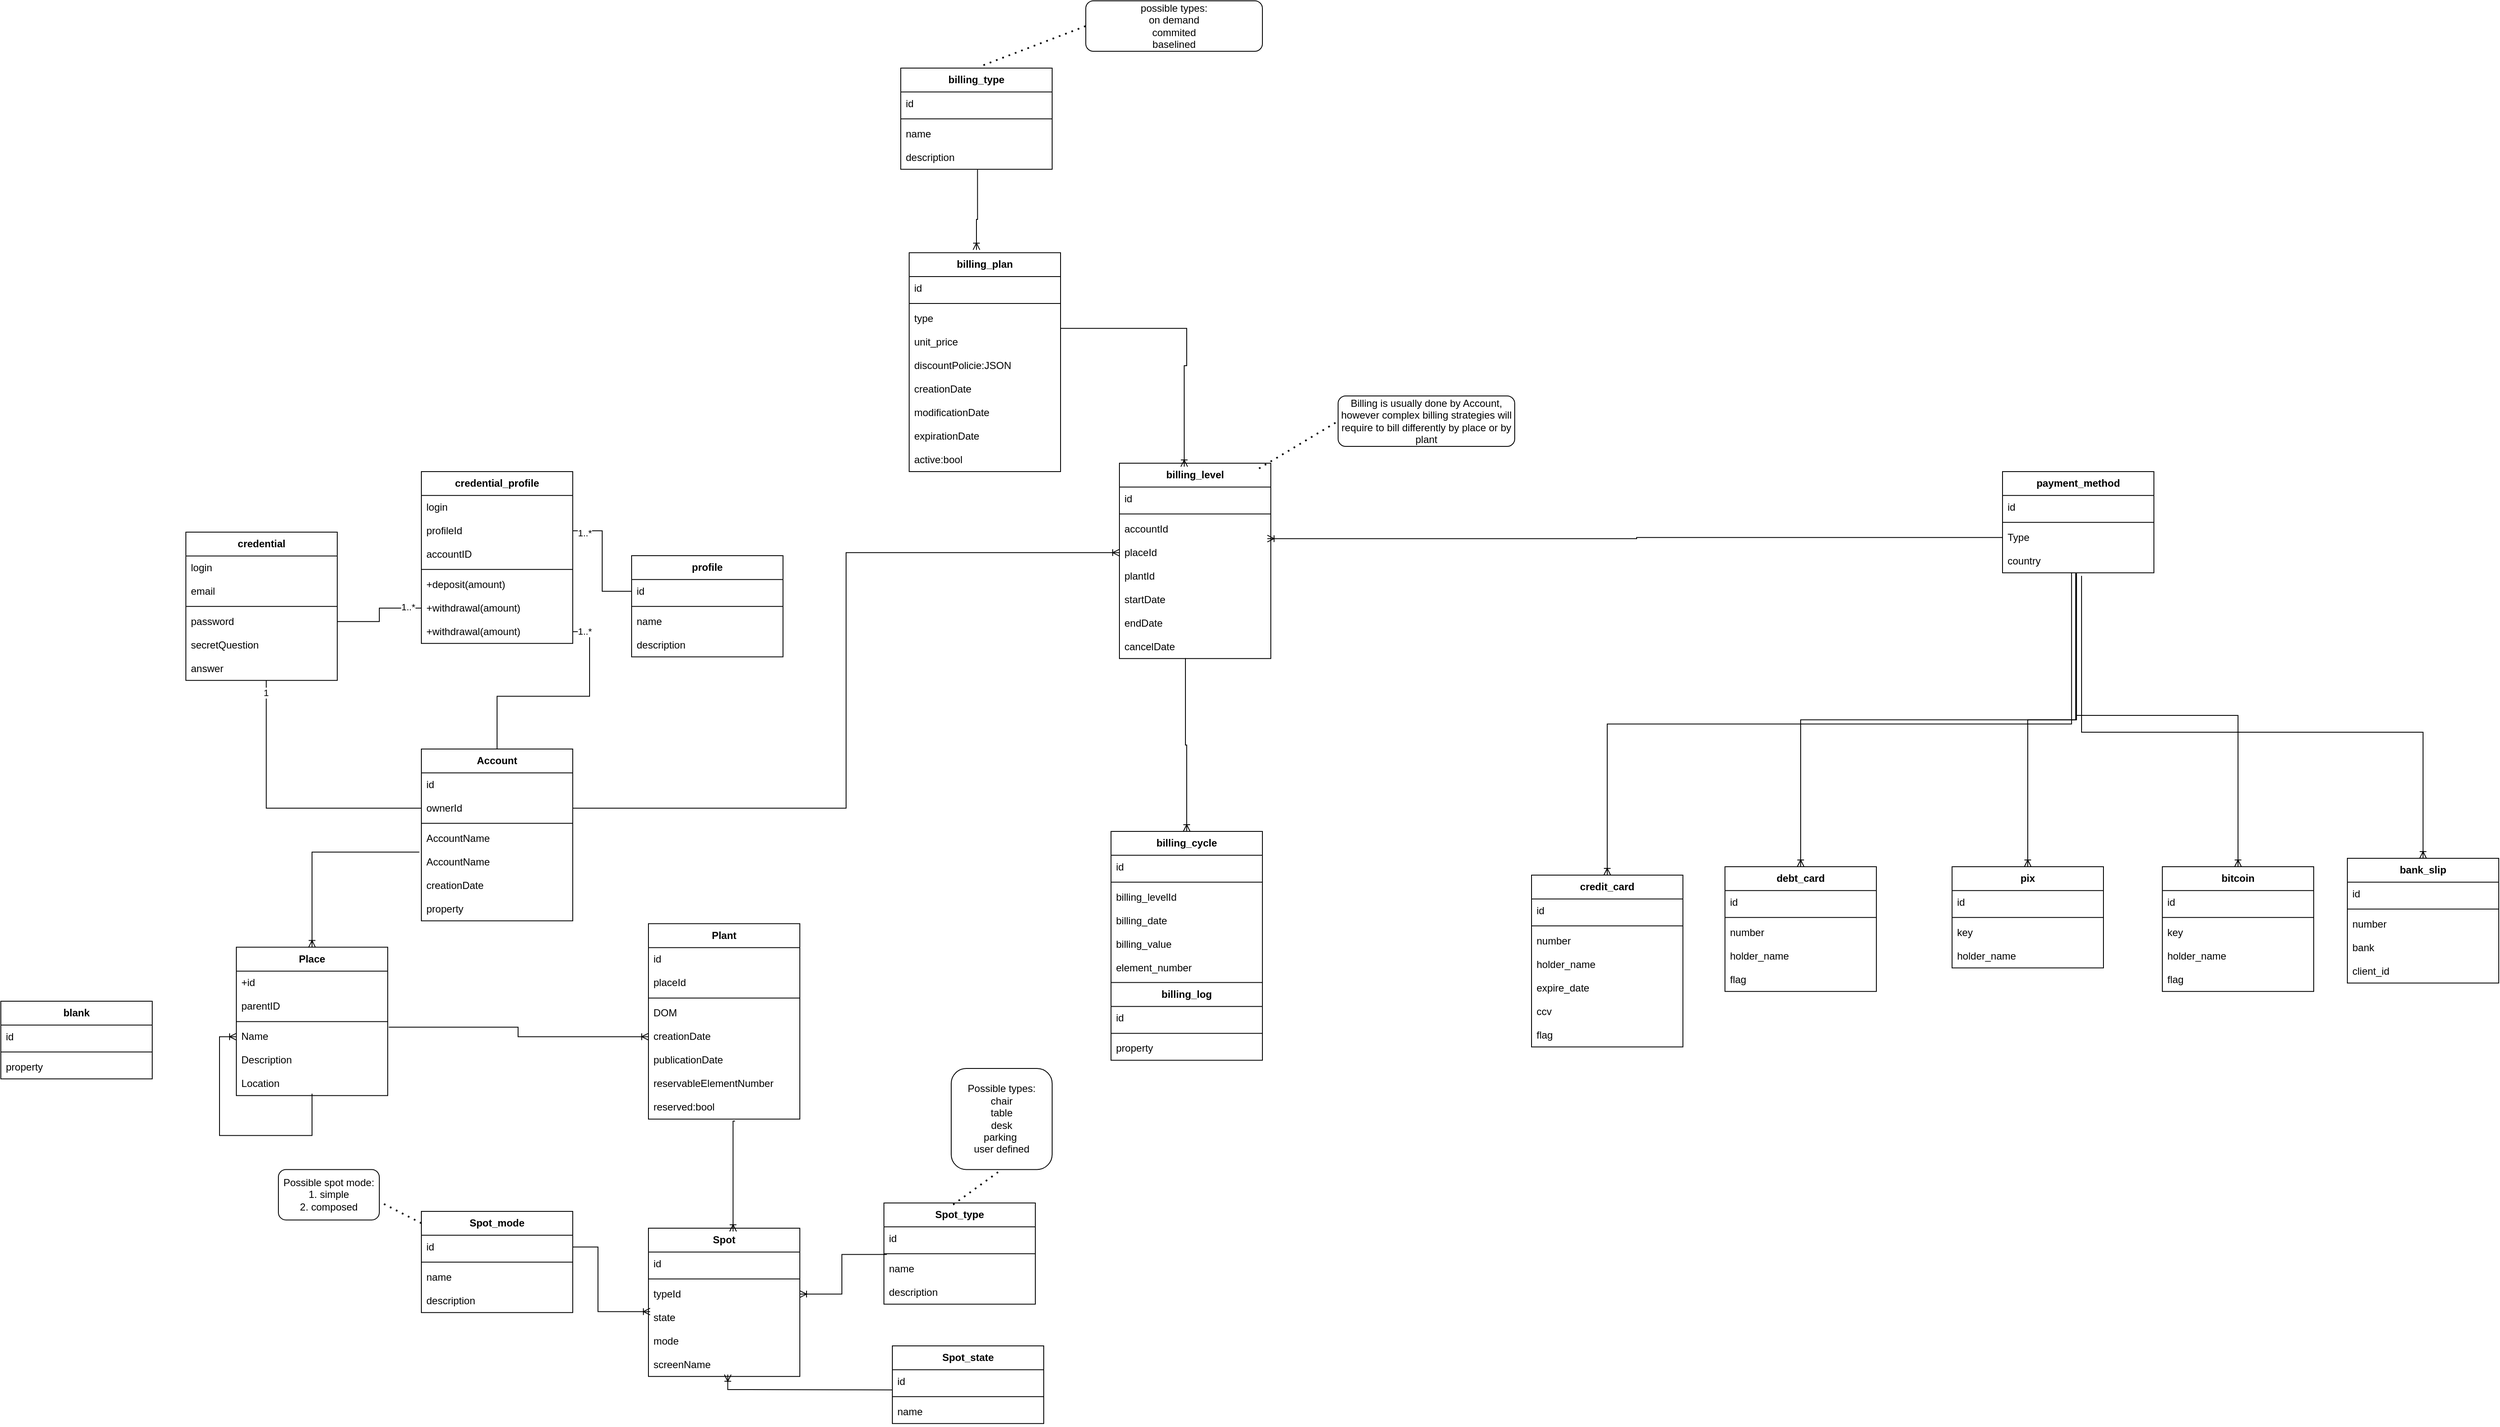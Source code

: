 <mxfile version="25.0.3">
  <diagram name="Page-1" id="x2t5C4RU685nWMusXcoe">
    <mxGraphModel dx="1803" dy="1813" grid="1" gridSize="10" guides="1" tooltips="1" connect="1" arrows="1" fold="1" page="1" pageScale="1" pageWidth="850" pageHeight="1100" math="0" shadow="0">
      <root>
        <mxCell id="0" />
        <mxCell id="1" parent="0" />
        <mxCell id="wzfwyT9dnHNH-9bryAYG-8" value="Plant" style="swimlane;fontStyle=1;align=center;verticalAlign=top;childLayout=stackLayout;horizontal=1;startSize=28.4;horizontalStack=0;resizeParent=1;resizeParentMax=0;resizeLast=0;collapsible=0;marginBottom=0;" parent="1" vertex="1">
          <mxGeometry x="830" y="477.8" width="180" height="232.4" as="geometry" />
        </mxCell>
        <mxCell id="wzfwyT9dnHNH-9bryAYG-23" value="id" style="text;strokeColor=none;fillColor=none;align=left;verticalAlign=top;spacingLeft=4;spacingRight=4;overflow=hidden;rotatable=0;points=[[0,0.5],[1,0.5]];portConstraint=eastwest;" parent="wzfwyT9dnHNH-9bryAYG-8" vertex="1">
          <mxGeometry y="28.4" width="180" height="28" as="geometry" />
        </mxCell>
        <mxCell id="wzfwyT9dnHNH-9bryAYG-9" value="placeId" style="text;strokeColor=none;fillColor=none;align=left;verticalAlign=top;spacingLeft=4;spacingRight=4;overflow=hidden;rotatable=0;points=[[0,0.5],[1,0.5]];portConstraint=eastwest;" parent="wzfwyT9dnHNH-9bryAYG-8" vertex="1">
          <mxGeometry y="56.4" width="180" height="28" as="geometry" />
        </mxCell>
        <mxCell id="wzfwyT9dnHNH-9bryAYG-11" style="line;strokeWidth=1;fillColor=none;align=left;verticalAlign=middle;spacingTop=-1;spacingLeft=3;spacingRight=3;rotatable=0;labelPosition=right;points=[];portConstraint=eastwest;strokeColor=inherit;" parent="wzfwyT9dnHNH-9bryAYG-8" vertex="1">
          <mxGeometry y="84.4" width="180" height="8" as="geometry" />
        </mxCell>
        <mxCell id="wzfwyT9dnHNH-9bryAYG-12" value="DOM" style="text;strokeColor=none;fillColor=none;align=left;verticalAlign=top;spacingLeft=4;spacingRight=4;overflow=hidden;rotatable=0;points=[[0,0.5],[1,0.5]];portConstraint=eastwest;" parent="wzfwyT9dnHNH-9bryAYG-8" vertex="1">
          <mxGeometry y="92.4" width="180" height="28" as="geometry" />
        </mxCell>
        <mxCell id="wzfwyT9dnHNH-9bryAYG-62" value="creationDate" style="text;strokeColor=none;fillColor=none;align=left;verticalAlign=top;spacingLeft=4;spacingRight=4;overflow=hidden;rotatable=0;points=[[0,0.5],[1,0.5]];portConstraint=eastwest;" parent="wzfwyT9dnHNH-9bryAYG-8" vertex="1">
          <mxGeometry y="120.4" width="180" height="28" as="geometry" />
        </mxCell>
        <mxCell id="wzfwyT9dnHNH-9bryAYG-13" value="publicationDate" style="text;strokeColor=none;fillColor=none;align=left;verticalAlign=top;spacingLeft=4;spacingRight=4;overflow=hidden;rotatable=0;points=[[0,0.5],[1,0.5]];portConstraint=eastwest;" parent="wzfwyT9dnHNH-9bryAYG-8" vertex="1">
          <mxGeometry y="148.4" width="180" height="28" as="geometry" />
        </mxCell>
        <mxCell id="wzfwyT9dnHNH-9bryAYG-66" value="reservableElementNumber" style="text;strokeColor=none;fillColor=none;align=left;verticalAlign=top;spacingLeft=4;spacingRight=4;overflow=hidden;rotatable=0;points=[[0,0.5],[1,0.5]];portConstraint=eastwest;" parent="wzfwyT9dnHNH-9bryAYG-8" vertex="1">
          <mxGeometry y="176.4" width="180" height="28" as="geometry" />
        </mxCell>
        <mxCell id="wzfwyT9dnHNH-9bryAYG-67" value="reserved:bool" style="text;strokeColor=none;fillColor=none;align=left;verticalAlign=top;spacingLeft=4;spacingRight=4;overflow=hidden;rotatable=0;points=[[0,0.5],[1,0.5]];portConstraint=eastwest;" parent="wzfwyT9dnHNH-9bryAYG-8" vertex="1">
          <mxGeometry y="204.4" width="180" height="28" as="geometry" />
        </mxCell>
        <mxCell id="wzfwyT9dnHNH-9bryAYG-15" value="Place" style="swimlane;fontStyle=1;align=center;verticalAlign=top;childLayout=stackLayout;horizontal=1;startSize=28.4;horizontalStack=0;resizeParent=1;resizeParentMax=0;resizeLast=0;collapsible=0;marginBottom=0;" parent="1" vertex="1">
          <mxGeometry x="340" y="505.8" width="180" height="176.4" as="geometry" />
        </mxCell>
        <mxCell id="wzfwyT9dnHNH-9bryAYG-16" value="+id" style="text;strokeColor=none;fillColor=none;align=left;verticalAlign=top;spacingLeft=4;spacingRight=4;overflow=hidden;rotatable=0;points=[[0,0.5],[1,0.5]];portConstraint=eastwest;" parent="wzfwyT9dnHNH-9bryAYG-15" vertex="1">
          <mxGeometry y="28.4" width="180" height="28" as="geometry" />
        </mxCell>
        <mxCell id="wzfwyT9dnHNH-9bryAYG-64" value="parentID" style="text;strokeColor=none;fillColor=none;align=left;verticalAlign=top;spacingLeft=4;spacingRight=4;overflow=hidden;rotatable=0;points=[[0,0.5],[1,0.5]];portConstraint=eastwest;" parent="wzfwyT9dnHNH-9bryAYG-15" vertex="1">
          <mxGeometry y="56.4" width="180" height="28" as="geometry" />
        </mxCell>
        <mxCell id="wzfwyT9dnHNH-9bryAYG-18" style="line;strokeWidth=1;fillColor=none;align=left;verticalAlign=middle;spacingTop=-1;spacingLeft=3;spacingRight=3;rotatable=0;labelPosition=right;points=[];portConstraint=eastwest;strokeColor=inherit;" parent="wzfwyT9dnHNH-9bryAYG-15" vertex="1">
          <mxGeometry y="84.4" width="180" height="8" as="geometry" />
        </mxCell>
        <mxCell id="wzfwyT9dnHNH-9bryAYG-19" value="Name" style="text;strokeColor=none;fillColor=none;align=left;verticalAlign=top;spacingLeft=4;spacingRight=4;overflow=hidden;rotatable=0;points=[[0,0.5],[1,0.5]];portConstraint=eastwest;" parent="wzfwyT9dnHNH-9bryAYG-15" vertex="1">
          <mxGeometry y="92.4" width="180" height="28" as="geometry" />
        </mxCell>
        <mxCell id="wzfwyT9dnHNH-9bryAYG-20" value="Description" style="text;strokeColor=none;fillColor=none;align=left;verticalAlign=top;spacingLeft=4;spacingRight=4;overflow=hidden;rotatable=0;points=[[0,0.5],[1,0.5]];portConstraint=eastwest;" parent="wzfwyT9dnHNH-9bryAYG-15" vertex="1">
          <mxGeometry y="120.4" width="180" height="28" as="geometry" />
        </mxCell>
        <mxCell id="wzfwyT9dnHNH-9bryAYG-21" value="Location" style="text;strokeColor=none;fillColor=none;align=left;verticalAlign=top;spacingLeft=4;spacingRight=4;overflow=hidden;rotatable=0;points=[[0,0.5],[1,0.5]];portConstraint=eastwest;" parent="wzfwyT9dnHNH-9bryAYG-15" vertex="1">
          <mxGeometry y="148.4" width="180" height="28" as="geometry" />
        </mxCell>
        <mxCell id="5vuUj61PaA2XdSbD405M-61" style="edgeStyle=orthogonalEdgeStyle;rounded=0;orthogonalLoop=1;jettySize=auto;html=1;endArrow=ERoneToMany;endFill=0;exitX=0.5;exitY=0.921;exitDx=0;exitDy=0;exitPerimeter=0;entryX=0;entryY=0.5;entryDx=0;entryDy=0;" parent="wzfwyT9dnHNH-9bryAYG-15" source="wzfwyT9dnHNH-9bryAYG-21" target="wzfwyT9dnHNH-9bryAYG-19" edge="1">
          <mxGeometry relative="1" as="geometry">
            <mxPoint x="228" y="-102.8" as="sourcePoint" />
            <mxPoint x="100" y="10.2" as="targetPoint" />
            <Array as="points">
              <mxPoint x="90" y="224" />
              <mxPoint x="-20" y="224" />
              <mxPoint x="-20" y="106" />
            </Array>
          </mxGeometry>
        </mxCell>
        <mxCell id="wzfwyT9dnHNH-9bryAYG-29" value="credential" style="swimlane;fontStyle=1;align=center;verticalAlign=top;childLayout=stackLayout;horizontal=1;startSize=28.4;horizontalStack=0;resizeParent=1;resizeParentMax=0;resizeLast=0;collapsible=0;marginBottom=0;" parent="1" vertex="1">
          <mxGeometry x="280" y="12" width="180" height="176.4" as="geometry" />
        </mxCell>
        <mxCell id="wzfwyT9dnHNH-9bryAYG-30" value="login" style="text;strokeColor=none;fillColor=none;align=left;verticalAlign=top;spacingLeft=4;spacingRight=4;overflow=hidden;rotatable=0;points=[[0,0.5],[1,0.5]];portConstraint=eastwest;" parent="wzfwyT9dnHNH-9bryAYG-29" vertex="1">
          <mxGeometry y="28.4" width="180" height="28" as="geometry" />
        </mxCell>
        <mxCell id="wzfwyT9dnHNH-9bryAYG-31" value="email" style="text;strokeColor=none;fillColor=none;align=left;verticalAlign=top;spacingLeft=4;spacingRight=4;overflow=hidden;rotatable=0;points=[[0,0.5],[1,0.5]];portConstraint=eastwest;" parent="wzfwyT9dnHNH-9bryAYG-29" vertex="1">
          <mxGeometry y="56.4" width="180" height="28" as="geometry" />
        </mxCell>
        <mxCell id="wzfwyT9dnHNH-9bryAYG-32" style="line;strokeWidth=1;fillColor=none;align=left;verticalAlign=middle;spacingTop=-1;spacingLeft=3;spacingRight=3;rotatable=0;labelPosition=right;points=[];portConstraint=eastwest;strokeColor=inherit;" parent="wzfwyT9dnHNH-9bryAYG-29" vertex="1">
          <mxGeometry y="84.4" width="180" height="8" as="geometry" />
        </mxCell>
        <mxCell id="wzfwyT9dnHNH-9bryAYG-33" value="password" style="text;strokeColor=none;fillColor=none;align=left;verticalAlign=top;spacingLeft=4;spacingRight=4;overflow=hidden;rotatable=0;points=[[0,0.5],[1,0.5]];portConstraint=eastwest;" parent="wzfwyT9dnHNH-9bryAYG-29" vertex="1">
          <mxGeometry y="92.4" width="180" height="28" as="geometry" />
        </mxCell>
        <mxCell id="wzfwyT9dnHNH-9bryAYG-34" value="secretQuestion" style="text;strokeColor=none;fillColor=none;align=left;verticalAlign=top;spacingLeft=4;spacingRight=4;overflow=hidden;rotatable=0;points=[[0,0.5],[1,0.5]];portConstraint=eastwest;" parent="wzfwyT9dnHNH-9bryAYG-29" vertex="1">
          <mxGeometry y="120.4" width="180" height="28" as="geometry" />
        </mxCell>
        <mxCell id="wzfwyT9dnHNH-9bryAYG-35" value="answer" style="text;strokeColor=none;fillColor=none;align=left;verticalAlign=top;spacingLeft=4;spacingRight=4;overflow=hidden;rotatable=0;points=[[0,0.5],[1,0.5]];portConstraint=eastwest;" parent="wzfwyT9dnHNH-9bryAYG-29" vertex="1">
          <mxGeometry y="148.4" width="180" height="28" as="geometry" />
        </mxCell>
        <mxCell id="wzfwyT9dnHNH-9bryAYG-36" value="profile" style="swimlane;fontStyle=1;align=center;verticalAlign=top;childLayout=stackLayout;horizontal=1;startSize=28.4;horizontalStack=0;resizeParent=1;resizeParentMax=0;resizeLast=0;collapsible=0;marginBottom=0;" parent="1" vertex="1">
          <mxGeometry x="810" y="40" width="180" height="120.4" as="geometry" />
        </mxCell>
        <mxCell id="wzfwyT9dnHNH-9bryAYG-37" value="id" style="text;strokeColor=none;fillColor=none;align=left;verticalAlign=top;spacingLeft=4;spacingRight=4;overflow=hidden;rotatable=0;points=[[0,0.5],[1,0.5]];portConstraint=eastwest;" parent="wzfwyT9dnHNH-9bryAYG-36" vertex="1">
          <mxGeometry y="28.4" width="180" height="28" as="geometry" />
        </mxCell>
        <mxCell id="wzfwyT9dnHNH-9bryAYG-39" style="line;strokeWidth=1;fillColor=none;align=left;verticalAlign=middle;spacingTop=-1;spacingLeft=3;spacingRight=3;rotatable=0;labelPosition=right;points=[];portConstraint=eastwest;strokeColor=inherit;" parent="wzfwyT9dnHNH-9bryAYG-36" vertex="1">
          <mxGeometry y="56.4" width="180" height="8" as="geometry" />
        </mxCell>
        <mxCell id="wzfwyT9dnHNH-9bryAYG-40" value="name" style="text;strokeColor=none;fillColor=none;align=left;verticalAlign=top;spacingLeft=4;spacingRight=4;overflow=hidden;rotatable=0;points=[[0,0.5],[1,0.5]];portConstraint=eastwest;" parent="wzfwyT9dnHNH-9bryAYG-36" vertex="1">
          <mxGeometry y="64.4" width="180" height="28" as="geometry" />
        </mxCell>
        <mxCell id="wzfwyT9dnHNH-9bryAYG-41" value="description" style="text;strokeColor=none;fillColor=none;align=left;verticalAlign=top;spacingLeft=4;spacingRight=4;overflow=hidden;rotatable=0;points=[[0,0.5],[1,0.5]];portConstraint=eastwest;" parent="wzfwyT9dnHNH-9bryAYG-36" vertex="1">
          <mxGeometry y="92.4" width="180" height="28" as="geometry" />
        </mxCell>
        <mxCell id="wzfwyT9dnHNH-9bryAYG-43" value="credential_profile" style="swimlane;fontStyle=1;align=center;verticalAlign=top;childLayout=stackLayout;horizontal=1;startSize=28.4;horizontalStack=0;resizeParent=1;resizeParentMax=0;resizeLast=0;collapsible=0;marginBottom=0;" parent="1" vertex="1">
          <mxGeometry x="560" y="-60" width="180" height="204.4" as="geometry" />
        </mxCell>
        <mxCell id="wzfwyT9dnHNH-9bryAYG-44" value="login" style="text;strokeColor=none;fillColor=none;align=left;verticalAlign=top;spacingLeft=4;spacingRight=4;overflow=hidden;rotatable=0;points=[[0,0.5],[1,0.5]];portConstraint=eastwest;" parent="wzfwyT9dnHNH-9bryAYG-43" vertex="1">
          <mxGeometry y="28.4" width="180" height="28" as="geometry" />
        </mxCell>
        <mxCell id="wzfwyT9dnHNH-9bryAYG-45" value="profileId" style="text;strokeColor=none;fillColor=none;align=left;verticalAlign=top;spacingLeft=4;spacingRight=4;overflow=hidden;rotatable=0;points=[[0,0.5],[1,0.5]];portConstraint=eastwest;" parent="wzfwyT9dnHNH-9bryAYG-43" vertex="1">
          <mxGeometry y="56.4" width="180" height="28" as="geometry" />
        </mxCell>
        <mxCell id="wzfwyT9dnHNH-9bryAYG-85" value="accountID" style="text;strokeColor=none;fillColor=none;align=left;verticalAlign=top;spacingLeft=4;spacingRight=4;overflow=hidden;rotatable=0;points=[[0,0.5],[1,0.5]];portConstraint=eastwest;" parent="wzfwyT9dnHNH-9bryAYG-43" vertex="1">
          <mxGeometry y="84.4" width="180" height="28" as="geometry" />
        </mxCell>
        <mxCell id="wzfwyT9dnHNH-9bryAYG-46" style="line;strokeWidth=1;fillColor=none;align=left;verticalAlign=middle;spacingTop=-1;spacingLeft=3;spacingRight=3;rotatable=0;labelPosition=right;points=[];portConstraint=eastwest;strokeColor=inherit;" parent="wzfwyT9dnHNH-9bryAYG-43" vertex="1">
          <mxGeometry y="112.4" width="180" height="8" as="geometry" />
        </mxCell>
        <mxCell id="wzfwyT9dnHNH-9bryAYG-47" value="+deposit(amount)" style="text;strokeColor=none;fillColor=none;align=left;verticalAlign=top;spacingLeft=4;spacingRight=4;overflow=hidden;rotatable=0;points=[[0,0.5],[1,0.5]];portConstraint=eastwest;" parent="wzfwyT9dnHNH-9bryAYG-43" vertex="1">
          <mxGeometry y="120.4" width="180" height="28" as="geometry" />
        </mxCell>
        <mxCell id="wzfwyT9dnHNH-9bryAYG-48" value="+withdrawal(amount)" style="text;strokeColor=none;fillColor=none;align=left;verticalAlign=top;spacingLeft=4;spacingRight=4;overflow=hidden;rotatable=0;points=[[0,0.5],[1,0.5]];portConstraint=eastwest;" parent="wzfwyT9dnHNH-9bryAYG-43" vertex="1">
          <mxGeometry y="148.4" width="180" height="28" as="geometry" />
        </mxCell>
        <mxCell id="wzfwyT9dnHNH-9bryAYG-49" value="+withdrawal(amount)" style="text;strokeColor=none;fillColor=none;align=left;verticalAlign=top;spacingLeft=4;spacingRight=4;overflow=hidden;rotatable=0;points=[[0,0.5],[1,0.5]];portConstraint=eastwest;" parent="wzfwyT9dnHNH-9bryAYG-43" vertex="1">
          <mxGeometry y="176.4" width="180" height="28" as="geometry" />
        </mxCell>
        <mxCell id="wzfwyT9dnHNH-9bryAYG-50" value="blank" style="swimlane;fontStyle=1;align=center;verticalAlign=top;childLayout=stackLayout;horizontal=1;startSize=28.4;horizontalStack=0;resizeParent=1;resizeParentMax=0;resizeLast=0;collapsible=0;marginBottom=0;" parent="1" vertex="1">
          <mxGeometry x="60" y="570" width="180" height="92.4" as="geometry" />
        </mxCell>
        <mxCell id="wzfwyT9dnHNH-9bryAYG-51" value="id" style="text;strokeColor=none;fillColor=none;align=left;verticalAlign=top;spacingLeft=4;spacingRight=4;overflow=hidden;rotatable=0;points=[[0,0.5],[1,0.5]];portConstraint=eastwest;" parent="wzfwyT9dnHNH-9bryAYG-50" vertex="1">
          <mxGeometry y="28.4" width="180" height="28" as="geometry" />
        </mxCell>
        <mxCell id="wzfwyT9dnHNH-9bryAYG-53" style="line;strokeWidth=1;fillColor=none;align=left;verticalAlign=middle;spacingTop=-1;spacingLeft=3;spacingRight=3;rotatable=0;labelPosition=right;points=[];portConstraint=eastwest;strokeColor=inherit;" parent="wzfwyT9dnHNH-9bryAYG-50" vertex="1">
          <mxGeometry y="56.4" width="180" height="8" as="geometry" />
        </mxCell>
        <mxCell id="wzfwyT9dnHNH-9bryAYG-56" value="property" style="text;strokeColor=none;fillColor=none;align=left;verticalAlign=top;spacingLeft=4;spacingRight=4;overflow=hidden;rotatable=0;points=[[0,0.5],[1,0.5]];portConstraint=eastwest;" parent="wzfwyT9dnHNH-9bryAYG-50" vertex="1">
          <mxGeometry y="64.4" width="180" height="28" as="geometry" />
        </mxCell>
        <mxCell id="wzfwyT9dnHNH-9bryAYG-57" value="" style="edgeStyle=orthogonalEdgeStyle;rounded=0;orthogonalLoop=1;jettySize=auto;html=1;endArrow=none;endFill=0;" parent="1" source="wzfwyT9dnHNH-9bryAYG-33" target="wzfwyT9dnHNH-9bryAYG-48" edge="1">
          <mxGeometry relative="1" as="geometry" />
        </mxCell>
        <mxCell id="wzfwyT9dnHNH-9bryAYG-58" value="1..*" style="edgeLabel;html=1;align=center;verticalAlign=middle;resizable=0;points=[];" parent="wzfwyT9dnHNH-9bryAYG-57" vertex="1" connectable="0">
          <mxGeometry x="0.719" y="2" relative="1" as="geometry">
            <mxPoint as="offset" />
          </mxGeometry>
        </mxCell>
        <mxCell id="wzfwyT9dnHNH-9bryAYG-59" value="" style="edgeStyle=orthogonalEdgeStyle;rounded=0;orthogonalLoop=1;jettySize=auto;html=1;endArrow=none;endFill=0;" parent="1" source="wzfwyT9dnHNH-9bryAYG-37" target="wzfwyT9dnHNH-9bryAYG-45" edge="1">
          <mxGeometry relative="1" as="geometry" />
        </mxCell>
        <mxCell id="wzfwyT9dnHNH-9bryAYG-60" value="1..*" style="edgeLabel;html=1;align=center;verticalAlign=middle;resizable=0;points=[];" parent="wzfwyT9dnHNH-9bryAYG-59" vertex="1" connectable="0">
          <mxGeometry x="0.806" y="2" relative="1" as="geometry">
            <mxPoint as="offset" />
          </mxGeometry>
        </mxCell>
        <mxCell id="wzfwyT9dnHNH-9bryAYG-69" value="payment_method" style="swimlane;fontStyle=1;align=center;verticalAlign=top;childLayout=stackLayout;horizontal=1;startSize=28.4;horizontalStack=0;resizeParent=1;resizeParentMax=0;resizeLast=0;collapsible=0;marginBottom=0;" parent="1" vertex="1">
          <mxGeometry x="2440" y="-60" width="180" height="120.4" as="geometry" />
        </mxCell>
        <mxCell id="wzfwyT9dnHNH-9bryAYG-70" value="id" style="text;strokeColor=none;fillColor=none;align=left;verticalAlign=top;spacingLeft=4;spacingRight=4;overflow=hidden;rotatable=0;points=[[0,0.5],[1,0.5]];portConstraint=eastwest;" parent="wzfwyT9dnHNH-9bryAYG-69" vertex="1">
          <mxGeometry y="28.4" width="180" height="28" as="geometry" />
        </mxCell>
        <mxCell id="wzfwyT9dnHNH-9bryAYG-71" style="line;strokeWidth=1;fillColor=none;align=left;verticalAlign=middle;spacingTop=-1;spacingLeft=3;spacingRight=3;rotatable=0;labelPosition=right;points=[];portConstraint=eastwest;strokeColor=inherit;" parent="wzfwyT9dnHNH-9bryAYG-69" vertex="1">
          <mxGeometry y="56.4" width="180" height="8" as="geometry" />
        </mxCell>
        <mxCell id="wzfwyT9dnHNH-9bryAYG-72" value="Type" style="text;strokeColor=none;fillColor=none;align=left;verticalAlign=top;spacingLeft=4;spacingRight=4;overflow=hidden;rotatable=0;points=[[0,0.5],[1,0.5]];portConstraint=eastwest;" parent="wzfwyT9dnHNH-9bryAYG-69" vertex="1">
          <mxGeometry y="64.4" width="180" height="28" as="geometry" />
        </mxCell>
        <mxCell id="5vuUj61PaA2XdSbD405M-2" value="country" style="text;strokeColor=none;fillColor=none;align=left;verticalAlign=top;spacingLeft=4;spacingRight=4;overflow=hidden;rotatable=0;points=[[0,0.5],[1,0.5]];portConstraint=eastwest;" parent="wzfwyT9dnHNH-9bryAYG-69" vertex="1">
          <mxGeometry y="92.4" width="180" height="28" as="geometry" />
        </mxCell>
        <mxCell id="wzfwyT9dnHNH-9bryAYG-81" value="" style="edgeStyle=orthogonalEdgeStyle;rounded=0;orthogonalLoop=1;jettySize=auto;html=1;endArrow=none;endFill=0;" parent="1" source="wzfwyT9dnHNH-9bryAYG-73" target="wzfwyT9dnHNH-9bryAYG-49" edge="1">
          <mxGeometry relative="1" as="geometry" />
        </mxCell>
        <mxCell id="wzfwyT9dnHNH-9bryAYG-87" value="1..*" style="edgeLabel;html=1;align=center;verticalAlign=middle;resizable=0;points=[];" parent="wzfwyT9dnHNH-9bryAYG-81" vertex="1" connectable="0">
          <mxGeometry x="0.895" y="-1" relative="1" as="geometry">
            <mxPoint as="offset" />
          </mxGeometry>
        </mxCell>
        <mxCell id="wzfwyT9dnHNH-9bryAYG-73" value="Account" style="swimlane;fontStyle=1;align=center;verticalAlign=top;childLayout=stackLayout;horizontal=1;startSize=28.4;horizontalStack=0;resizeParent=1;resizeParentMax=0;resizeLast=0;collapsible=0;marginBottom=0;" parent="1" vertex="1">
          <mxGeometry x="560" y="270" width="180" height="204.4" as="geometry" />
        </mxCell>
        <mxCell id="wzfwyT9dnHNH-9bryAYG-80" value="id" style="text;strokeColor=none;fillColor=none;align=left;verticalAlign=top;spacingLeft=4;spacingRight=4;overflow=hidden;rotatable=0;points=[[0,0.5],[1,0.5]];portConstraint=eastwest;" parent="wzfwyT9dnHNH-9bryAYG-73" vertex="1">
          <mxGeometry y="28.4" width="180" height="28" as="geometry" />
        </mxCell>
        <mxCell id="wzfwyT9dnHNH-9bryAYG-74" value="ownerId" style="text;strokeColor=none;fillColor=none;align=left;verticalAlign=top;spacingLeft=4;spacingRight=4;overflow=hidden;rotatable=0;points=[[0,0.5],[1,0.5]];portConstraint=eastwest;" parent="wzfwyT9dnHNH-9bryAYG-73" vertex="1">
          <mxGeometry y="56.4" width="180" height="28" as="geometry" />
        </mxCell>
        <mxCell id="wzfwyT9dnHNH-9bryAYG-75" style="line;strokeWidth=1;fillColor=none;align=left;verticalAlign=middle;spacingTop=-1;spacingLeft=3;spacingRight=3;rotatable=0;labelPosition=right;points=[];portConstraint=eastwest;strokeColor=inherit;" parent="wzfwyT9dnHNH-9bryAYG-73" vertex="1">
          <mxGeometry y="84.4" width="180" height="8" as="geometry" />
        </mxCell>
        <mxCell id="wzfwyT9dnHNH-9bryAYG-82" value="AccountName" style="text;strokeColor=none;fillColor=none;align=left;verticalAlign=top;spacingLeft=4;spacingRight=4;overflow=hidden;rotatable=0;points=[[0,0.5],[1,0.5]];portConstraint=eastwest;" parent="wzfwyT9dnHNH-9bryAYG-73" vertex="1">
          <mxGeometry y="92.4" width="180" height="28" as="geometry" />
        </mxCell>
        <mxCell id="wzfwyT9dnHNH-9bryAYG-78" value="AccountName" style="text;strokeColor=none;fillColor=none;align=left;verticalAlign=top;spacingLeft=4;spacingRight=4;overflow=hidden;rotatable=0;points=[[0,0.5],[1,0.5]];portConstraint=eastwest;" parent="wzfwyT9dnHNH-9bryAYG-73" vertex="1">
          <mxGeometry y="120.4" width="180" height="28" as="geometry" />
        </mxCell>
        <mxCell id="wzfwyT9dnHNH-9bryAYG-79" value="creationDate" style="text;strokeColor=none;fillColor=none;align=left;verticalAlign=top;spacingLeft=4;spacingRight=4;overflow=hidden;rotatable=0;points=[[0,0.5],[1,0.5]];portConstraint=eastwest;" parent="wzfwyT9dnHNH-9bryAYG-73" vertex="1">
          <mxGeometry y="148.4" width="180" height="28" as="geometry" />
        </mxCell>
        <mxCell id="wzfwyT9dnHNH-9bryAYG-76" value="property" style="text;strokeColor=none;fillColor=none;align=left;verticalAlign=top;spacingLeft=4;spacingRight=4;overflow=hidden;rotatable=0;points=[[0,0.5],[1,0.5]];portConstraint=eastwest;" parent="wzfwyT9dnHNH-9bryAYG-73" vertex="1">
          <mxGeometry y="176.4" width="180" height="28" as="geometry" />
        </mxCell>
        <mxCell id="wzfwyT9dnHNH-9bryAYG-89" style="edgeStyle=orthogonalEdgeStyle;rounded=0;orthogonalLoop=1;jettySize=auto;html=1;entryX=0.531;entryY=1.003;entryDx=0;entryDy=0;entryPerimeter=0;endArrow=none;endFill=0;" parent="1" source="wzfwyT9dnHNH-9bryAYG-74" target="wzfwyT9dnHNH-9bryAYG-35" edge="1">
          <mxGeometry relative="1" as="geometry" />
        </mxCell>
        <mxCell id="wzfwyT9dnHNH-9bryAYG-90" value="1" style="edgeLabel;html=1;align=center;verticalAlign=middle;resizable=0;points=[];" parent="wzfwyT9dnHNH-9bryAYG-89" vertex="1" connectable="0">
          <mxGeometry x="0.918" y="1" relative="1" as="geometry">
            <mxPoint as="offset" />
          </mxGeometry>
        </mxCell>
        <mxCell id="RUYIQAWD2LKwz4ouAwsY-1" value="billing_plan" style="swimlane;fontStyle=1;align=center;verticalAlign=top;childLayout=stackLayout;horizontal=1;startSize=28.4;horizontalStack=0;resizeParent=1;resizeParentMax=0;resizeLast=0;collapsible=0;marginBottom=0;" parent="1" vertex="1">
          <mxGeometry x="1140" y="-320.4" width="180" height="260.4" as="geometry" />
        </mxCell>
        <mxCell id="RUYIQAWD2LKwz4ouAwsY-2" value="id" style="text;strokeColor=none;fillColor=none;align=left;verticalAlign=top;spacingLeft=4;spacingRight=4;overflow=hidden;rotatable=0;points=[[0,0.5],[1,0.5]];portConstraint=eastwest;" parent="RUYIQAWD2LKwz4ouAwsY-1" vertex="1">
          <mxGeometry y="28.4" width="180" height="28" as="geometry" />
        </mxCell>
        <mxCell id="RUYIQAWD2LKwz4ouAwsY-3" style="line;strokeWidth=1;fillColor=none;align=left;verticalAlign=middle;spacingTop=-1;spacingLeft=3;spacingRight=3;rotatable=0;labelPosition=right;points=[];portConstraint=eastwest;strokeColor=inherit;" parent="RUYIQAWD2LKwz4ouAwsY-1" vertex="1">
          <mxGeometry y="56.4" width="180" height="8" as="geometry" />
        </mxCell>
        <mxCell id="5vuUj61PaA2XdSbD405M-66" value="type" style="text;strokeColor=none;fillColor=none;align=left;verticalAlign=top;spacingLeft=4;spacingRight=4;overflow=hidden;rotatable=0;points=[[0,0.5],[1,0.5]];portConstraint=eastwest;" parent="RUYIQAWD2LKwz4ouAwsY-1" vertex="1">
          <mxGeometry y="64.4" width="180" height="28" as="geometry" />
        </mxCell>
        <mxCell id="5vuUj61PaA2XdSbD405M-65" value="unit_price" style="text;strokeColor=none;fillColor=none;align=left;verticalAlign=top;spacingLeft=4;spacingRight=4;overflow=hidden;rotatable=0;points=[[0,0.5],[1,0.5]];portConstraint=eastwest;" parent="RUYIQAWD2LKwz4ouAwsY-1" vertex="1">
          <mxGeometry y="92.4" width="180" height="28" as="geometry" />
        </mxCell>
        <mxCell id="Ipwv6BsnHtet5vs8D7pE-1" value="discountPolicie:JSON" style="text;strokeColor=none;fillColor=none;align=left;verticalAlign=top;spacingLeft=4;spacingRight=4;overflow=hidden;rotatable=0;points=[[0,0.5],[1,0.5]];portConstraint=eastwest;" parent="RUYIQAWD2LKwz4ouAwsY-1" vertex="1">
          <mxGeometry y="120.4" width="180" height="28" as="geometry" />
        </mxCell>
        <mxCell id="Ipwv6BsnHtet5vs8D7pE-2" value="creationDate" style="text;strokeColor=none;fillColor=none;align=left;verticalAlign=top;spacingLeft=4;spacingRight=4;overflow=hidden;rotatable=0;points=[[0,0.5],[1,0.5]];portConstraint=eastwest;" parent="RUYIQAWD2LKwz4ouAwsY-1" vertex="1">
          <mxGeometry y="148.4" width="180" height="28" as="geometry" />
        </mxCell>
        <mxCell id="Ipwv6BsnHtet5vs8D7pE-3" value="modificationDate" style="text;strokeColor=none;fillColor=none;align=left;verticalAlign=top;spacingLeft=4;spacingRight=4;overflow=hidden;rotatable=0;points=[[0,0.5],[1,0.5]];portConstraint=eastwest;" parent="RUYIQAWD2LKwz4ouAwsY-1" vertex="1">
          <mxGeometry y="176.4" width="180" height="28" as="geometry" />
        </mxCell>
        <mxCell id="Ipwv6BsnHtet5vs8D7pE-4" value="expirationDate" style="text;strokeColor=none;fillColor=none;align=left;verticalAlign=top;spacingLeft=4;spacingRight=4;overflow=hidden;rotatable=0;points=[[0,0.5],[1,0.5]];portConstraint=eastwest;" parent="RUYIQAWD2LKwz4ouAwsY-1" vertex="1">
          <mxGeometry y="204.4" width="180" height="28" as="geometry" />
        </mxCell>
        <mxCell id="RUYIQAWD2LKwz4ouAwsY-4" value="active:bool" style="text;strokeColor=none;fillColor=none;align=left;verticalAlign=top;spacingLeft=4;spacingRight=4;overflow=hidden;rotatable=0;points=[[0,0.5],[1,0.5]];portConstraint=eastwest;" parent="RUYIQAWD2LKwz4ouAwsY-1" vertex="1">
          <mxGeometry y="232.4" width="180" height="28" as="geometry" />
        </mxCell>
        <mxCell id="RUYIQAWD2LKwz4ouAwsY-9" value="billing_cycle" style="swimlane;fontStyle=1;align=center;verticalAlign=top;childLayout=stackLayout;horizontal=1;startSize=28.4;horizontalStack=0;resizeParent=1;resizeParentMax=0;resizeLast=0;collapsible=0;marginBottom=0;" parent="1" vertex="1">
          <mxGeometry x="1380" y="368" width="180" height="204.4" as="geometry" />
        </mxCell>
        <mxCell id="RUYIQAWD2LKwz4ouAwsY-10" value="id" style="text;strokeColor=none;fillColor=none;align=left;verticalAlign=top;spacingLeft=4;spacingRight=4;overflow=hidden;rotatable=0;points=[[0,0.5],[1,0.5]];portConstraint=eastwest;" parent="RUYIQAWD2LKwz4ouAwsY-9" vertex="1">
          <mxGeometry y="28.4" width="180" height="28" as="geometry" />
        </mxCell>
        <mxCell id="RUYIQAWD2LKwz4ouAwsY-11" style="line;strokeWidth=1;fillColor=none;align=left;verticalAlign=middle;spacingTop=-1;spacingLeft=3;spacingRight=3;rotatable=0;labelPosition=right;points=[];portConstraint=eastwest;strokeColor=inherit;" parent="RUYIQAWD2LKwz4ouAwsY-9" vertex="1">
          <mxGeometry y="56.4" width="180" height="8" as="geometry" />
        </mxCell>
        <mxCell id="Ipwv6BsnHtet5vs8D7pE-16" value="billing_levelId" style="text;strokeColor=none;fillColor=none;align=left;verticalAlign=top;spacingLeft=4;spacingRight=4;overflow=hidden;rotatable=0;points=[[0,0.5],[1,0.5]];portConstraint=eastwest;" parent="RUYIQAWD2LKwz4ouAwsY-9" vertex="1">
          <mxGeometry y="64.4" width="180" height="28" as="geometry" />
        </mxCell>
        <mxCell id="Ipwv6BsnHtet5vs8D7pE-15" value="billing_date" style="text;strokeColor=none;fillColor=none;align=left;verticalAlign=top;spacingLeft=4;spacingRight=4;overflow=hidden;rotatable=0;points=[[0,0.5],[1,0.5]];portConstraint=eastwest;" parent="RUYIQAWD2LKwz4ouAwsY-9" vertex="1">
          <mxGeometry y="92.4" width="180" height="28" as="geometry" />
        </mxCell>
        <mxCell id="Ipwv6BsnHtet5vs8D7pE-14" value="billing_value" style="text;strokeColor=none;fillColor=none;align=left;verticalAlign=top;spacingLeft=4;spacingRight=4;overflow=hidden;rotatable=0;points=[[0,0.5],[1,0.5]];portConstraint=eastwest;" parent="RUYIQAWD2LKwz4ouAwsY-9" vertex="1">
          <mxGeometry y="120.4" width="180" height="28" as="geometry" />
        </mxCell>
        <mxCell id="Ipwv6BsnHtet5vs8D7pE-13" value="element_number" style="text;strokeColor=none;fillColor=none;align=left;verticalAlign=top;spacingLeft=4;spacingRight=4;overflow=hidden;rotatable=0;points=[[0,0.5],[1,0.5]];portConstraint=eastwest;" parent="RUYIQAWD2LKwz4ouAwsY-9" vertex="1">
          <mxGeometry y="148.4" width="180" height="28" as="geometry" />
        </mxCell>
        <mxCell id="RUYIQAWD2LKwz4ouAwsY-12" value="status" style="text;strokeColor=none;fillColor=none;align=left;verticalAlign=top;spacingLeft=4;spacingRight=4;overflow=hidden;rotatable=0;points=[[0,0.5],[1,0.5]];portConstraint=eastwest;" parent="RUYIQAWD2LKwz4ouAwsY-9" vertex="1">
          <mxGeometry y="176.4" width="180" height="28" as="geometry" />
        </mxCell>
        <mxCell id="RUYIQAWD2LKwz4ouAwsY-13" value="billing_log" style="swimlane;fontStyle=1;align=center;verticalAlign=top;childLayout=stackLayout;horizontal=1;startSize=28.4;horizontalStack=0;resizeParent=1;resizeParentMax=0;resizeLast=0;collapsible=0;marginBottom=0;" parent="1" vertex="1">
          <mxGeometry x="1380" y="547.8" width="180" height="92.4" as="geometry" />
        </mxCell>
        <mxCell id="RUYIQAWD2LKwz4ouAwsY-14" value="id" style="text;strokeColor=none;fillColor=none;align=left;verticalAlign=top;spacingLeft=4;spacingRight=4;overflow=hidden;rotatable=0;points=[[0,0.5],[1,0.5]];portConstraint=eastwest;" parent="RUYIQAWD2LKwz4ouAwsY-13" vertex="1">
          <mxGeometry y="28.4" width="180" height="28" as="geometry" />
        </mxCell>
        <mxCell id="RUYIQAWD2LKwz4ouAwsY-15" style="line;strokeWidth=1;fillColor=none;align=left;verticalAlign=middle;spacingTop=-1;spacingLeft=3;spacingRight=3;rotatable=0;labelPosition=right;points=[];portConstraint=eastwest;strokeColor=inherit;" parent="RUYIQAWD2LKwz4ouAwsY-13" vertex="1">
          <mxGeometry y="56.4" width="180" height="8" as="geometry" />
        </mxCell>
        <mxCell id="RUYIQAWD2LKwz4ouAwsY-16" value="property" style="text;strokeColor=none;fillColor=none;align=left;verticalAlign=top;spacingLeft=4;spacingRight=4;overflow=hidden;rotatable=0;points=[[0,0.5],[1,0.5]];portConstraint=eastwest;" parent="RUYIQAWD2LKwz4ouAwsY-13" vertex="1">
          <mxGeometry y="64.4" width="180" height="28" as="geometry" />
        </mxCell>
        <mxCell id="5vuUj61PaA2XdSbD405M-7" value="debt_card" style="swimlane;fontStyle=1;align=center;verticalAlign=top;childLayout=stackLayout;horizontal=1;startSize=28.4;horizontalStack=0;resizeParent=1;resizeParentMax=0;resizeLast=0;collapsible=0;marginBottom=0;" parent="1" vertex="1">
          <mxGeometry x="2110" y="410" width="180" height="148.4" as="geometry" />
        </mxCell>
        <mxCell id="5vuUj61PaA2XdSbD405M-8" value="id" style="text;strokeColor=none;fillColor=none;align=left;verticalAlign=top;spacingLeft=4;spacingRight=4;overflow=hidden;rotatable=0;points=[[0,0.5],[1,0.5]];portConstraint=eastwest;" parent="5vuUj61PaA2XdSbD405M-7" vertex="1">
          <mxGeometry y="28.4" width="180" height="28" as="geometry" />
        </mxCell>
        <mxCell id="5vuUj61PaA2XdSbD405M-9" style="line;strokeWidth=1;fillColor=none;align=left;verticalAlign=middle;spacingTop=-1;spacingLeft=3;spacingRight=3;rotatable=0;labelPosition=right;points=[];portConstraint=eastwest;strokeColor=inherit;" parent="5vuUj61PaA2XdSbD405M-7" vertex="1">
          <mxGeometry y="56.4" width="180" height="8" as="geometry" />
        </mxCell>
        <mxCell id="5vuUj61PaA2XdSbD405M-10" value="number" style="text;strokeColor=none;fillColor=none;align=left;verticalAlign=top;spacingLeft=4;spacingRight=4;overflow=hidden;rotatable=0;points=[[0,0.5],[1,0.5]];portConstraint=eastwest;" parent="5vuUj61PaA2XdSbD405M-7" vertex="1">
          <mxGeometry y="64.4" width="180" height="28" as="geometry" />
        </mxCell>
        <mxCell id="5vuUj61PaA2XdSbD405M-11" value="holder_name" style="text;strokeColor=none;fillColor=none;align=left;verticalAlign=top;spacingLeft=4;spacingRight=4;overflow=hidden;rotatable=0;points=[[0,0.5],[1,0.5]];portConstraint=eastwest;" parent="5vuUj61PaA2XdSbD405M-7" vertex="1">
          <mxGeometry y="92.4" width="180" height="28" as="geometry" />
        </mxCell>
        <mxCell id="5vuUj61PaA2XdSbD405M-14" value="flag" style="text;strokeColor=none;fillColor=none;align=left;verticalAlign=top;spacingLeft=4;spacingRight=4;overflow=hidden;rotatable=0;points=[[0,0.5],[1,0.5]];portConstraint=eastwest;" parent="5vuUj61PaA2XdSbD405M-7" vertex="1">
          <mxGeometry y="120.4" width="180" height="28" as="geometry" />
        </mxCell>
        <mxCell id="5vuUj61PaA2XdSbD405M-15" value="credit_card" style="swimlane;fontStyle=1;align=center;verticalAlign=top;childLayout=stackLayout;horizontal=1;startSize=28.4;horizontalStack=0;resizeParent=1;resizeParentMax=0;resizeLast=0;collapsible=0;marginBottom=0;" parent="1" vertex="1">
          <mxGeometry x="1880" y="420" width="180" height="204.4" as="geometry" />
        </mxCell>
        <mxCell id="5vuUj61PaA2XdSbD405M-16" value="id" style="text;strokeColor=none;fillColor=none;align=left;verticalAlign=top;spacingLeft=4;spacingRight=4;overflow=hidden;rotatable=0;points=[[0,0.5],[1,0.5]];portConstraint=eastwest;" parent="5vuUj61PaA2XdSbD405M-15" vertex="1">
          <mxGeometry y="28.4" width="180" height="28" as="geometry" />
        </mxCell>
        <mxCell id="5vuUj61PaA2XdSbD405M-17" style="line;strokeWidth=1;fillColor=none;align=left;verticalAlign=middle;spacingTop=-1;spacingLeft=3;spacingRight=3;rotatable=0;labelPosition=right;points=[];portConstraint=eastwest;strokeColor=inherit;" parent="5vuUj61PaA2XdSbD405M-15" vertex="1">
          <mxGeometry y="56.4" width="180" height="8" as="geometry" />
        </mxCell>
        <mxCell id="5vuUj61PaA2XdSbD405M-18" value="number" style="text;strokeColor=none;fillColor=none;align=left;verticalAlign=top;spacingLeft=4;spacingRight=4;overflow=hidden;rotatable=0;points=[[0,0.5],[1,0.5]];portConstraint=eastwest;" parent="5vuUj61PaA2XdSbD405M-15" vertex="1">
          <mxGeometry y="64.4" width="180" height="28" as="geometry" />
        </mxCell>
        <mxCell id="5vuUj61PaA2XdSbD405M-19" value="holder_name" style="text;strokeColor=none;fillColor=none;align=left;verticalAlign=top;spacingLeft=4;spacingRight=4;overflow=hidden;rotatable=0;points=[[0,0.5],[1,0.5]];portConstraint=eastwest;" parent="5vuUj61PaA2XdSbD405M-15" vertex="1">
          <mxGeometry y="92.4" width="180" height="28" as="geometry" />
        </mxCell>
        <mxCell id="5vuUj61PaA2XdSbD405M-20" value="expire_date" style="text;strokeColor=none;fillColor=none;align=left;verticalAlign=top;spacingLeft=4;spacingRight=4;overflow=hidden;rotatable=0;points=[[0,0.5],[1,0.5]];portConstraint=eastwest;" parent="5vuUj61PaA2XdSbD405M-15" vertex="1">
          <mxGeometry y="120.4" width="180" height="28" as="geometry" />
        </mxCell>
        <mxCell id="5vuUj61PaA2XdSbD405M-21" value="ccv" style="text;strokeColor=none;fillColor=none;align=left;verticalAlign=top;spacingLeft=4;spacingRight=4;overflow=hidden;rotatable=0;points=[[0,0.5],[1,0.5]];portConstraint=eastwest;" parent="5vuUj61PaA2XdSbD405M-15" vertex="1">
          <mxGeometry y="148.4" width="180" height="28" as="geometry" />
        </mxCell>
        <mxCell id="5vuUj61PaA2XdSbD405M-22" value="flag" style="text;strokeColor=none;fillColor=none;align=left;verticalAlign=top;spacingLeft=4;spacingRight=4;overflow=hidden;rotatable=0;points=[[0,0.5],[1,0.5]];portConstraint=eastwest;" parent="5vuUj61PaA2XdSbD405M-15" vertex="1">
          <mxGeometry y="176.4" width="180" height="28" as="geometry" />
        </mxCell>
        <mxCell id="5vuUj61PaA2XdSbD405M-23" value="pix" style="swimlane;fontStyle=1;align=center;verticalAlign=top;childLayout=stackLayout;horizontal=1;startSize=28.4;horizontalStack=0;resizeParent=1;resizeParentMax=0;resizeLast=0;collapsible=0;marginBottom=0;" parent="1" vertex="1">
          <mxGeometry x="2380" y="410" width="180" height="120.4" as="geometry" />
        </mxCell>
        <mxCell id="5vuUj61PaA2XdSbD405M-24" value="id" style="text;strokeColor=none;fillColor=none;align=left;verticalAlign=top;spacingLeft=4;spacingRight=4;overflow=hidden;rotatable=0;points=[[0,0.5],[1,0.5]];portConstraint=eastwest;" parent="5vuUj61PaA2XdSbD405M-23" vertex="1">
          <mxGeometry y="28.4" width="180" height="28" as="geometry" />
        </mxCell>
        <mxCell id="5vuUj61PaA2XdSbD405M-25" style="line;strokeWidth=1;fillColor=none;align=left;verticalAlign=middle;spacingTop=-1;spacingLeft=3;spacingRight=3;rotatable=0;labelPosition=right;points=[];portConstraint=eastwest;strokeColor=inherit;" parent="5vuUj61PaA2XdSbD405M-23" vertex="1">
          <mxGeometry y="56.4" width="180" height="8" as="geometry" />
        </mxCell>
        <mxCell id="5vuUj61PaA2XdSbD405M-26" value="key" style="text;strokeColor=none;fillColor=none;align=left;verticalAlign=top;spacingLeft=4;spacingRight=4;overflow=hidden;rotatable=0;points=[[0,0.5],[1,0.5]];portConstraint=eastwest;" parent="5vuUj61PaA2XdSbD405M-23" vertex="1">
          <mxGeometry y="64.4" width="180" height="28" as="geometry" />
        </mxCell>
        <mxCell id="5vuUj61PaA2XdSbD405M-27" value="holder_name" style="text;strokeColor=none;fillColor=none;align=left;verticalAlign=top;spacingLeft=4;spacingRight=4;overflow=hidden;rotatable=0;points=[[0,0.5],[1,0.5]];portConstraint=eastwest;" parent="5vuUj61PaA2XdSbD405M-23" vertex="1">
          <mxGeometry y="92.4" width="180" height="28" as="geometry" />
        </mxCell>
        <mxCell id="5vuUj61PaA2XdSbD405M-31" value="bitcoin" style="swimlane;fontStyle=1;align=center;verticalAlign=top;childLayout=stackLayout;horizontal=1;startSize=28.4;horizontalStack=0;resizeParent=1;resizeParentMax=0;resizeLast=0;collapsible=0;marginBottom=0;" parent="1" vertex="1">
          <mxGeometry x="2630" y="410" width="180" height="148.4" as="geometry" />
        </mxCell>
        <mxCell id="5vuUj61PaA2XdSbD405M-32" value="id" style="text;strokeColor=none;fillColor=none;align=left;verticalAlign=top;spacingLeft=4;spacingRight=4;overflow=hidden;rotatable=0;points=[[0,0.5],[1,0.5]];portConstraint=eastwest;" parent="5vuUj61PaA2XdSbD405M-31" vertex="1">
          <mxGeometry y="28.4" width="180" height="28" as="geometry" />
        </mxCell>
        <mxCell id="5vuUj61PaA2XdSbD405M-33" style="line;strokeWidth=1;fillColor=none;align=left;verticalAlign=middle;spacingTop=-1;spacingLeft=3;spacingRight=3;rotatable=0;labelPosition=right;points=[];portConstraint=eastwest;strokeColor=inherit;" parent="5vuUj61PaA2XdSbD405M-31" vertex="1">
          <mxGeometry y="56.4" width="180" height="8" as="geometry" />
        </mxCell>
        <mxCell id="5vuUj61PaA2XdSbD405M-34" value="key" style="text;strokeColor=none;fillColor=none;align=left;verticalAlign=top;spacingLeft=4;spacingRight=4;overflow=hidden;rotatable=0;points=[[0,0.5],[1,0.5]];portConstraint=eastwest;" parent="5vuUj61PaA2XdSbD405M-31" vertex="1">
          <mxGeometry y="64.4" width="180" height="28" as="geometry" />
        </mxCell>
        <mxCell id="5vuUj61PaA2XdSbD405M-35" value="holder_name" style="text;strokeColor=none;fillColor=none;align=left;verticalAlign=top;spacingLeft=4;spacingRight=4;overflow=hidden;rotatable=0;points=[[0,0.5],[1,0.5]];portConstraint=eastwest;" parent="5vuUj61PaA2XdSbD405M-31" vertex="1">
          <mxGeometry y="92.4" width="180" height="28" as="geometry" />
        </mxCell>
        <mxCell id="5vuUj61PaA2XdSbD405M-38" value="flag" style="text;strokeColor=none;fillColor=none;align=left;verticalAlign=top;spacingLeft=4;spacingRight=4;overflow=hidden;rotatable=0;points=[[0,0.5],[1,0.5]];portConstraint=eastwest;" parent="5vuUj61PaA2XdSbD405M-31" vertex="1">
          <mxGeometry y="120.4" width="180" height="28" as="geometry" />
        </mxCell>
        <mxCell id="5vuUj61PaA2XdSbD405M-39" value="bank_slip" style="swimlane;fontStyle=1;align=center;verticalAlign=top;childLayout=stackLayout;horizontal=1;startSize=28.4;horizontalStack=0;resizeParent=1;resizeParentMax=0;resizeLast=0;collapsible=0;marginBottom=0;" parent="1" vertex="1">
          <mxGeometry x="2850" y="400" width="180" height="148.4" as="geometry" />
        </mxCell>
        <mxCell id="5vuUj61PaA2XdSbD405M-40" value="id" style="text;strokeColor=none;fillColor=none;align=left;verticalAlign=top;spacingLeft=4;spacingRight=4;overflow=hidden;rotatable=0;points=[[0,0.5],[1,0.5]];portConstraint=eastwest;" parent="5vuUj61PaA2XdSbD405M-39" vertex="1">
          <mxGeometry y="28.4" width="180" height="28" as="geometry" />
        </mxCell>
        <mxCell id="5vuUj61PaA2XdSbD405M-41" style="line;strokeWidth=1;fillColor=none;align=left;verticalAlign=middle;spacingTop=-1;spacingLeft=3;spacingRight=3;rotatable=0;labelPosition=right;points=[];portConstraint=eastwest;strokeColor=inherit;" parent="5vuUj61PaA2XdSbD405M-39" vertex="1">
          <mxGeometry y="56.4" width="180" height="8" as="geometry" />
        </mxCell>
        <mxCell id="5vuUj61PaA2XdSbD405M-42" value="number" style="text;strokeColor=none;fillColor=none;align=left;verticalAlign=top;spacingLeft=4;spacingRight=4;overflow=hidden;rotatable=0;points=[[0,0.5],[1,0.5]];portConstraint=eastwest;" parent="5vuUj61PaA2XdSbD405M-39" vertex="1">
          <mxGeometry y="64.4" width="180" height="28" as="geometry" />
        </mxCell>
        <mxCell id="5vuUj61PaA2XdSbD405M-43" value="bank" style="text;strokeColor=none;fillColor=none;align=left;verticalAlign=top;spacingLeft=4;spacingRight=4;overflow=hidden;rotatable=0;points=[[0,0.5],[1,0.5]];portConstraint=eastwest;" parent="5vuUj61PaA2XdSbD405M-39" vertex="1">
          <mxGeometry y="92.4" width="180" height="28" as="geometry" />
        </mxCell>
        <mxCell id="5vuUj61PaA2XdSbD405M-44" value="client_id" style="text;strokeColor=none;fillColor=none;align=left;verticalAlign=top;spacingLeft=4;spacingRight=4;overflow=hidden;rotatable=0;points=[[0,0.5],[1,0.5]];portConstraint=eastwest;" parent="5vuUj61PaA2XdSbD405M-39" vertex="1">
          <mxGeometry y="120.4" width="180" height="28" as="geometry" />
        </mxCell>
        <mxCell id="5vuUj61PaA2XdSbD405M-47" style="edgeStyle=orthogonalEdgeStyle;rounded=0;orthogonalLoop=1;jettySize=auto;html=1;entryX=0.5;entryY=0;entryDx=0;entryDy=0;endArrow=ERoneToMany;endFill=0;exitX=0.456;exitY=0.986;exitDx=0;exitDy=0;exitPerimeter=0;" parent="1" source="5vuUj61PaA2XdSbD405M-2" target="5vuUj61PaA2XdSbD405M-15" edge="1">
          <mxGeometry relative="1" as="geometry" />
        </mxCell>
        <mxCell id="5vuUj61PaA2XdSbD405M-48" style="edgeStyle=orthogonalEdgeStyle;rounded=0;orthogonalLoop=1;jettySize=auto;html=1;entryX=0.5;entryY=0;entryDx=0;entryDy=0;endArrow=ERoneToMany;endFill=0;exitX=0.489;exitY=1.021;exitDx=0;exitDy=0;exitPerimeter=0;" parent="1" source="5vuUj61PaA2XdSbD405M-2" target="5vuUj61PaA2XdSbD405M-7" edge="1">
          <mxGeometry relative="1" as="geometry">
            <mxPoint x="2400" y="196" as="sourcePoint" />
            <mxPoint x="1980" y="430" as="targetPoint" />
          </mxGeometry>
        </mxCell>
        <mxCell id="5vuUj61PaA2XdSbD405M-49" style="edgeStyle=orthogonalEdgeStyle;rounded=0;orthogonalLoop=1;jettySize=auto;html=1;entryX=0.5;entryY=0;entryDx=0;entryDy=0;endArrow=ERoneToMany;endFill=0;exitX=0.483;exitY=1.021;exitDx=0;exitDy=0;exitPerimeter=0;" parent="1" source="5vuUj61PaA2XdSbD405M-2" target="5vuUj61PaA2XdSbD405M-23" edge="1">
          <mxGeometry relative="1" as="geometry">
            <mxPoint x="2410" y="206" as="sourcePoint" />
            <mxPoint x="1990" y="440" as="targetPoint" />
          </mxGeometry>
        </mxCell>
        <mxCell id="5vuUj61PaA2XdSbD405M-50" style="edgeStyle=orthogonalEdgeStyle;rounded=0;orthogonalLoop=1;jettySize=auto;html=1;endArrow=ERoneToMany;endFill=0;exitX=0.489;exitY=1.164;exitDx=0;exitDy=0;exitPerimeter=0;" parent="1" source="5vuUj61PaA2XdSbD405M-2" target="5vuUj61PaA2XdSbD405M-31" edge="1">
          <mxGeometry relative="1" as="geometry">
            <mxPoint x="2420" y="216" as="sourcePoint" />
            <mxPoint x="2000" y="450" as="targetPoint" />
            <Array as="points">
              <mxPoint x="2528" y="230" />
              <mxPoint x="2720" y="230" />
            </Array>
          </mxGeometry>
        </mxCell>
        <mxCell id="5vuUj61PaA2XdSbD405M-51" style="edgeStyle=orthogonalEdgeStyle;rounded=0;orthogonalLoop=1;jettySize=auto;html=1;endArrow=ERoneToMany;endFill=0;exitX=0.522;exitY=1.129;exitDx=0;exitDy=0;exitPerimeter=0;" parent="1" source="5vuUj61PaA2XdSbD405M-2" target="5vuUj61PaA2XdSbD405M-39" edge="1">
          <mxGeometry relative="1" as="geometry">
            <mxPoint x="2430" y="226" as="sourcePoint" />
            <mxPoint x="2010" y="460" as="targetPoint" />
            <Array as="points">
              <mxPoint x="2534" y="250" />
              <mxPoint x="2940" y="250" />
            </Array>
          </mxGeometry>
        </mxCell>
        <mxCell id="5vuUj61PaA2XdSbD405M-52" value="billing_level" style="swimlane;fontStyle=1;align=center;verticalAlign=top;childLayout=stackLayout;horizontal=1;startSize=28.4;horizontalStack=0;resizeParent=1;resizeParentMax=0;resizeLast=0;collapsible=0;marginBottom=0;" parent="1" vertex="1">
          <mxGeometry x="1390" y="-70" width="180" height="232.4" as="geometry" />
        </mxCell>
        <mxCell id="5vuUj61PaA2XdSbD405M-53" value="id" style="text;strokeColor=none;fillColor=none;align=left;verticalAlign=top;spacingLeft=4;spacingRight=4;overflow=hidden;rotatable=0;points=[[0,0.5],[1,0.5]];portConstraint=eastwest;" parent="5vuUj61PaA2XdSbD405M-52" vertex="1">
          <mxGeometry y="28.4" width="180" height="28" as="geometry" />
        </mxCell>
        <mxCell id="5vuUj61PaA2XdSbD405M-54" style="line;strokeWidth=1;fillColor=none;align=left;verticalAlign=middle;spacingTop=-1;spacingLeft=3;spacingRight=3;rotatable=0;labelPosition=right;points=[];portConstraint=eastwest;strokeColor=inherit;" parent="5vuUj61PaA2XdSbD405M-52" vertex="1">
          <mxGeometry y="56.4" width="180" height="8" as="geometry" />
        </mxCell>
        <mxCell id="5vuUj61PaA2XdSbD405M-55" value="accountId" style="text;strokeColor=none;fillColor=none;align=left;verticalAlign=top;spacingLeft=4;spacingRight=4;overflow=hidden;rotatable=0;points=[[0,0.5],[1,0.5]];portConstraint=eastwest;" parent="5vuUj61PaA2XdSbD405M-52" vertex="1">
          <mxGeometry y="64.4" width="180" height="28" as="geometry" />
        </mxCell>
        <mxCell id="5vuUj61PaA2XdSbD405M-56" value="placeId" style="text;strokeColor=none;fillColor=none;align=left;verticalAlign=top;spacingLeft=4;spacingRight=4;overflow=hidden;rotatable=0;points=[[0,0.5],[1,0.5]];portConstraint=eastwest;" parent="5vuUj61PaA2XdSbD405M-52" vertex="1">
          <mxGeometry y="92.4" width="180" height="28" as="geometry" />
        </mxCell>
        <mxCell id="5vuUj61PaA2XdSbD405M-57" value="plantId" style="text;strokeColor=none;fillColor=none;align=left;verticalAlign=top;spacingLeft=4;spacingRight=4;overflow=hidden;rotatable=0;points=[[0,0.5],[1,0.5]];portConstraint=eastwest;" parent="5vuUj61PaA2XdSbD405M-52" vertex="1">
          <mxGeometry y="120.4" width="180" height="28" as="geometry" />
        </mxCell>
        <mxCell id="Ipwv6BsnHtet5vs8D7pE-9" value="startDate" style="text;strokeColor=none;fillColor=none;align=left;verticalAlign=top;spacingLeft=4;spacingRight=4;overflow=hidden;rotatable=0;points=[[0,0.5],[1,0.5]];portConstraint=eastwest;" parent="5vuUj61PaA2XdSbD405M-52" vertex="1">
          <mxGeometry y="148.4" width="180" height="28" as="geometry" />
        </mxCell>
        <mxCell id="Ipwv6BsnHtet5vs8D7pE-10" value="endDate" style="text;strokeColor=none;fillColor=none;align=left;verticalAlign=top;spacingLeft=4;spacingRight=4;overflow=hidden;rotatable=0;points=[[0,0.5],[1,0.5]];portConstraint=eastwest;" parent="5vuUj61PaA2XdSbD405M-52" vertex="1">
          <mxGeometry y="176.4" width="180" height="28" as="geometry" />
        </mxCell>
        <mxCell id="Ipwv6BsnHtet5vs8D7pE-11" value="cancelDate" style="text;strokeColor=none;fillColor=none;align=left;verticalAlign=top;spacingLeft=4;spacingRight=4;overflow=hidden;rotatable=0;points=[[0,0.5],[1,0.5]];portConstraint=eastwest;" parent="5vuUj61PaA2XdSbD405M-52" vertex="1">
          <mxGeometry y="204.4" width="180" height="28" as="geometry" />
        </mxCell>
        <mxCell id="5vuUj61PaA2XdSbD405M-59" style="edgeStyle=orthogonalEdgeStyle;rounded=0;orthogonalLoop=1;jettySize=auto;html=1;entryX=0.977;entryY=0.904;entryDx=0;entryDy=0;endArrow=ERoneToMany;endFill=0;exitX=0;exitY=0.5;exitDx=0;exitDy=0;entryPerimeter=0;" parent="1" source="wzfwyT9dnHNH-9bryAYG-72" target="5vuUj61PaA2XdSbD405M-55" edge="1">
          <mxGeometry relative="1" as="geometry">
            <mxPoint x="2125.02" y="-139.99" as="sourcePoint" />
            <mxPoint x="1658" y="259.71" as="targetPoint" />
          </mxGeometry>
        </mxCell>
        <mxCell id="5vuUj61PaA2XdSbD405M-60" style="edgeStyle=orthogonalEdgeStyle;rounded=0;orthogonalLoop=1;jettySize=auto;html=1;endArrow=ERoneToMany;endFill=0;exitX=-0.013;exitY=0.08;exitDx=0;exitDy=0;exitPerimeter=0;" parent="1" source="wzfwyT9dnHNH-9bryAYG-78" target="wzfwyT9dnHNH-9bryAYG-15" edge="1">
          <mxGeometry relative="1" as="geometry">
            <mxPoint x="1714" y="277.94" as="sourcePoint" />
            <mxPoint x="840" y="279.94" as="targetPoint" />
          </mxGeometry>
        </mxCell>
        <mxCell id="5vuUj61PaA2XdSbD405M-63" style="edgeStyle=orthogonalEdgeStyle;rounded=0;orthogonalLoop=1;jettySize=auto;html=1;entryX=0;entryY=0.5;entryDx=0;entryDy=0;endArrow=ERoneToMany;endFill=0;exitX=1.007;exitY=0.096;exitDx=0;exitDy=0;exitPerimeter=0;" parent="1" source="wzfwyT9dnHNH-9bryAYG-19" target="wzfwyT9dnHNH-9bryAYG-62" edge="1">
          <mxGeometry relative="1" as="geometry">
            <mxPoint x="1864" y="257.94" as="sourcePoint" />
            <mxPoint x="990" y="259.94" as="targetPoint" />
          </mxGeometry>
        </mxCell>
        <mxCell id="5vuUj61PaA2XdSbD405M-64" style="edgeStyle=orthogonalEdgeStyle;rounded=0;orthogonalLoop=1;jettySize=auto;html=1;entryX=0.428;entryY=0.018;entryDx=0;entryDy=0;endArrow=ERoneToMany;endFill=0;entryPerimeter=0;exitX=1;exitY=0.914;exitDx=0;exitDy=0;exitPerimeter=0;" parent="1" source="5vuUj61PaA2XdSbD405M-66" target="5vuUj61PaA2XdSbD405M-52" edge="1">
          <mxGeometry relative="1" as="geometry">
            <mxPoint x="1470" y="-210" as="sourcePoint" />
            <mxPoint x="1186" y="-110.06" as="targetPoint" />
            <Array as="points">
              <mxPoint x="1470" y="-230" />
              <mxPoint x="1470" y="-186" />
              <mxPoint x="1467" y="-186" />
            </Array>
          </mxGeometry>
        </mxCell>
        <mxCell id="Ipwv6BsnHtet5vs8D7pE-5" value="Billing is usually done by Account, however complex billing strategies will require to bill differently by place or by plant" style="rounded=1;whiteSpace=wrap;html=1;" parent="1" vertex="1">
          <mxGeometry x="1650" y="-150" width="210" height="60" as="geometry" />
        </mxCell>
        <mxCell id="Ipwv6BsnHtet5vs8D7pE-8" value="" style="endArrow=none;dashed=1;html=1;dashPattern=1 3;strokeWidth=2;rounded=0;entryX=0;entryY=0.5;entryDx=0;entryDy=0;exitX=0.922;exitY=0.027;exitDx=0;exitDy=0;exitPerimeter=0;" parent="1" source="5vuUj61PaA2XdSbD405M-52" target="Ipwv6BsnHtet5vs8D7pE-5" edge="1">
          <mxGeometry width="50" height="50" relative="1" as="geometry">
            <mxPoint x="1575" y="-60" as="sourcePoint" />
            <mxPoint x="1625" y="-110" as="targetPoint" />
          </mxGeometry>
        </mxCell>
        <mxCell id="Ipwv6BsnHtet5vs8D7pE-12" style="edgeStyle=orthogonalEdgeStyle;rounded=0;orthogonalLoop=1;jettySize=auto;html=1;entryX=0.5;entryY=0;entryDx=0;entryDy=0;endArrow=ERoneToMany;endFill=0;exitX=0.436;exitY=0.981;exitDx=0;exitDy=0;exitPerimeter=0;" parent="1" source="Ipwv6BsnHtet5vs8D7pE-11" target="RUYIQAWD2LKwz4ouAwsY-9" edge="1">
          <mxGeometry relative="1" as="geometry">
            <mxPoint x="1784" y="218" as="sourcePoint" />
            <mxPoint x="910" y="220" as="targetPoint" />
          </mxGeometry>
        </mxCell>
        <mxCell id="Ipwv6BsnHtet5vs8D7pE-19" value="Spot" style="swimlane;fontStyle=1;align=center;verticalAlign=top;childLayout=stackLayout;horizontal=1;startSize=28.4;horizontalStack=0;resizeParent=1;resizeParentMax=0;resizeLast=0;collapsible=0;marginBottom=0;" parent="1" vertex="1">
          <mxGeometry x="830" y="840" width="180" height="176.4" as="geometry" />
        </mxCell>
        <mxCell id="Ipwv6BsnHtet5vs8D7pE-20" value="id" style="text;strokeColor=none;fillColor=none;align=left;verticalAlign=top;spacingLeft=4;spacingRight=4;overflow=hidden;rotatable=0;points=[[0,0.5],[1,0.5]];portConstraint=eastwest;" parent="Ipwv6BsnHtet5vs8D7pE-19" vertex="1">
          <mxGeometry y="28.4" width="180" height="28" as="geometry" />
        </mxCell>
        <mxCell id="Ipwv6BsnHtet5vs8D7pE-21" style="line;strokeWidth=1;fillColor=none;align=left;verticalAlign=middle;spacingTop=-1;spacingLeft=3;spacingRight=3;rotatable=0;labelPosition=right;points=[];portConstraint=eastwest;strokeColor=inherit;" parent="Ipwv6BsnHtet5vs8D7pE-19" vertex="1">
          <mxGeometry y="56.4" width="180" height="8" as="geometry" />
        </mxCell>
        <mxCell id="Ipwv6BsnHtet5vs8D7pE-31" value="typeId" style="text;strokeColor=none;fillColor=none;align=left;verticalAlign=top;spacingLeft=4;spacingRight=4;overflow=hidden;rotatable=0;points=[[0,0.5],[1,0.5]];portConstraint=eastwest;" parent="Ipwv6BsnHtet5vs8D7pE-19" vertex="1">
          <mxGeometry y="64.4" width="180" height="28" as="geometry" />
        </mxCell>
        <mxCell id="Ipwv6BsnHtet5vs8D7pE-32" value="state" style="text;strokeColor=none;fillColor=none;align=left;verticalAlign=top;spacingLeft=4;spacingRight=4;overflow=hidden;rotatable=0;points=[[0,0.5],[1,0.5]];portConstraint=eastwest;" parent="Ipwv6BsnHtet5vs8D7pE-19" vertex="1">
          <mxGeometry y="92.4" width="180" height="28" as="geometry" />
        </mxCell>
        <mxCell id="Ipwv6BsnHtet5vs8D7pE-56" value="mode" style="text;strokeColor=none;fillColor=none;align=left;verticalAlign=top;spacingLeft=4;spacingRight=4;overflow=hidden;rotatable=0;points=[[0,0.5],[1,0.5]];portConstraint=eastwest;" parent="Ipwv6BsnHtet5vs8D7pE-19" vertex="1">
          <mxGeometry y="120.4" width="180" height="28" as="geometry" />
        </mxCell>
        <mxCell id="Ipwv6BsnHtet5vs8D7pE-30" value="screenName" style="text;strokeColor=none;fillColor=none;align=left;verticalAlign=top;spacingLeft=4;spacingRight=4;overflow=hidden;rotatable=0;points=[[0,0.5],[1,0.5]];portConstraint=eastwest;" parent="Ipwv6BsnHtet5vs8D7pE-19" vertex="1">
          <mxGeometry y="148.4" width="180" height="28" as="geometry" />
        </mxCell>
        <mxCell id="Ipwv6BsnHtet5vs8D7pE-24" value="Spot_type" style="swimlane;fontStyle=1;align=center;verticalAlign=top;childLayout=stackLayout;horizontal=1;startSize=28.4;horizontalStack=0;resizeParent=1;resizeParentMax=0;resizeLast=0;collapsible=0;marginBottom=0;" parent="1" vertex="1">
          <mxGeometry x="1110" y="810" width="180" height="120.4" as="geometry" />
        </mxCell>
        <mxCell id="Ipwv6BsnHtet5vs8D7pE-25" value="id" style="text;strokeColor=none;fillColor=none;align=left;verticalAlign=top;spacingLeft=4;spacingRight=4;overflow=hidden;rotatable=0;points=[[0,0.5],[1,0.5]];portConstraint=eastwest;" parent="Ipwv6BsnHtet5vs8D7pE-24" vertex="1">
          <mxGeometry y="28.4" width="180" height="28" as="geometry" />
        </mxCell>
        <mxCell id="Ipwv6BsnHtet5vs8D7pE-26" style="line;strokeWidth=1;fillColor=none;align=left;verticalAlign=middle;spacingTop=-1;spacingLeft=3;spacingRight=3;rotatable=0;labelPosition=right;points=[];portConstraint=eastwest;strokeColor=inherit;" parent="Ipwv6BsnHtet5vs8D7pE-24" vertex="1">
          <mxGeometry y="56.4" width="180" height="8" as="geometry" />
        </mxCell>
        <mxCell id="Ipwv6BsnHtet5vs8D7pE-27" value="name" style="text;strokeColor=none;fillColor=none;align=left;verticalAlign=top;spacingLeft=4;spacingRight=4;overflow=hidden;rotatable=0;points=[[0,0.5],[1,0.5]];portConstraint=eastwest;" parent="Ipwv6BsnHtet5vs8D7pE-24" vertex="1">
          <mxGeometry y="64.4" width="180" height="28" as="geometry" />
        </mxCell>
        <mxCell id="Ipwv6BsnHtet5vs8D7pE-42" value="description" style="text;strokeColor=none;fillColor=none;align=left;verticalAlign=top;spacingLeft=4;spacingRight=4;overflow=hidden;rotatable=0;points=[[0,0.5],[1,0.5]];portConstraint=eastwest;" parent="Ipwv6BsnHtet5vs8D7pE-24" vertex="1">
          <mxGeometry y="92.4" width="180" height="28" as="geometry" />
        </mxCell>
        <mxCell id="Ipwv6BsnHtet5vs8D7pE-28" style="edgeStyle=orthogonalEdgeStyle;rounded=0;orthogonalLoop=1;jettySize=auto;html=1;entryX=0.559;entryY=0.022;entryDx=0;entryDy=0;endArrow=ERoneToMany;endFill=0;exitX=0.572;exitY=1.087;exitDx=0;exitDy=0;exitPerimeter=0;entryPerimeter=0;" parent="1" source="wzfwyT9dnHNH-9bryAYG-67" target="Ipwv6BsnHtet5vs8D7pE-19" edge="1">
          <mxGeometry relative="1" as="geometry">
            <mxPoint x="531" y="611" as="sourcePoint" />
            <mxPoint x="840" y="622" as="targetPoint" />
            <Array as="points">
              <mxPoint x="931" y="713" />
            </Array>
          </mxGeometry>
        </mxCell>
        <mxCell id="Ipwv6BsnHtet5vs8D7pE-29" value="" style="edgeStyle=orthogonalEdgeStyle;rounded=0;orthogonalLoop=1;jettySize=auto;html=1;endArrow=ERoneToMany;endFill=0;exitX=0.019;exitY=0.611;exitDx=0;exitDy=0;exitPerimeter=0;" parent="1" source="Ipwv6BsnHtet5vs8D7pE-26" target="Ipwv6BsnHtet5vs8D7pE-31" edge="1">
          <mxGeometry relative="1" as="geometry" />
        </mxCell>
        <mxCell id="Ipwv6BsnHtet5vs8D7pE-33" value="Possible spot mode:&lt;div&gt;1. simple&lt;/div&gt;&lt;div&gt;2. composed&lt;/div&gt;" style="rounded=1;whiteSpace=wrap;html=1;" parent="1" vertex="1">
          <mxGeometry x="390" y="770.2" width="120" height="60" as="geometry" />
        </mxCell>
        <mxCell id="Ipwv6BsnHtet5vs8D7pE-35" value="Spot_state" style="swimlane;fontStyle=1;align=center;verticalAlign=top;childLayout=stackLayout;horizontal=1;startSize=28.4;horizontalStack=0;resizeParent=1;resizeParentMax=0;resizeLast=0;collapsible=0;marginBottom=0;" parent="1" vertex="1">
          <mxGeometry x="1120" y="980" width="180" height="92.4" as="geometry" />
        </mxCell>
        <mxCell id="Ipwv6BsnHtet5vs8D7pE-36" value="id" style="text;strokeColor=none;fillColor=none;align=left;verticalAlign=top;spacingLeft=4;spacingRight=4;overflow=hidden;rotatable=0;points=[[0,0.5],[1,0.5]];portConstraint=eastwest;" parent="Ipwv6BsnHtet5vs8D7pE-35" vertex="1">
          <mxGeometry y="28.4" width="180" height="28" as="geometry" />
        </mxCell>
        <mxCell id="Ipwv6BsnHtet5vs8D7pE-37" style="line;strokeWidth=1;fillColor=none;align=left;verticalAlign=middle;spacingTop=-1;spacingLeft=3;spacingRight=3;rotatable=0;labelPosition=right;points=[];portConstraint=eastwest;strokeColor=inherit;" parent="Ipwv6BsnHtet5vs8D7pE-35" vertex="1">
          <mxGeometry y="56.4" width="180" height="8" as="geometry" />
        </mxCell>
        <mxCell id="Ipwv6BsnHtet5vs8D7pE-38" value="name" style="text;strokeColor=none;fillColor=none;align=left;verticalAlign=top;spacingLeft=4;spacingRight=4;overflow=hidden;rotatable=0;points=[[0,0.5],[1,0.5]];portConstraint=eastwest;" parent="Ipwv6BsnHtet5vs8D7pE-35" vertex="1">
          <mxGeometry y="64.4" width="180" height="28" as="geometry" />
        </mxCell>
        <mxCell id="Ipwv6BsnHtet5vs8D7pE-39" value="" style="edgeStyle=orthogonalEdgeStyle;rounded=0;orthogonalLoop=1;jettySize=auto;html=1;endArrow=ERoneToMany;endFill=0;exitX=0;exitY=0.855;exitDx=0;exitDy=0;exitPerimeter=0;entryX=0.524;entryY=0.92;entryDx=0;entryDy=0;entryPerimeter=0;" parent="1" source="Ipwv6BsnHtet5vs8D7pE-36" target="Ipwv6BsnHtet5vs8D7pE-30" edge="1">
          <mxGeometry relative="1" as="geometry">
            <mxPoint x="1090" y="1010" as="sourcePoint" />
            <mxPoint x="1020" y="928" as="targetPoint" />
            <Array as="points">
              <mxPoint x="1065" y="1032" />
              <mxPoint x="924" y="1032" />
            </Array>
          </mxGeometry>
        </mxCell>
        <mxCell id="Ipwv6BsnHtet5vs8D7pE-44" value="Spot_mode" style="swimlane;fontStyle=1;align=center;verticalAlign=top;childLayout=stackLayout;horizontal=1;startSize=28.4;horizontalStack=0;resizeParent=1;resizeParentMax=0;resizeLast=0;collapsible=0;marginBottom=0;" parent="1" vertex="1">
          <mxGeometry x="560" y="820" width="180" height="120.4" as="geometry" />
        </mxCell>
        <mxCell id="Ipwv6BsnHtet5vs8D7pE-45" value="id" style="text;strokeColor=none;fillColor=none;align=left;verticalAlign=top;spacingLeft=4;spacingRight=4;overflow=hidden;rotatable=0;points=[[0,0.5],[1,0.5]];portConstraint=eastwest;" parent="Ipwv6BsnHtet5vs8D7pE-44" vertex="1">
          <mxGeometry y="28.4" width="180" height="28" as="geometry" />
        </mxCell>
        <mxCell id="Ipwv6BsnHtet5vs8D7pE-46" style="line;strokeWidth=1;fillColor=none;align=left;verticalAlign=middle;spacingTop=-1;spacingLeft=3;spacingRight=3;rotatable=0;labelPosition=right;points=[];portConstraint=eastwest;strokeColor=inherit;" parent="Ipwv6BsnHtet5vs8D7pE-44" vertex="1">
          <mxGeometry y="56.4" width="180" height="8" as="geometry" />
        </mxCell>
        <mxCell id="Ipwv6BsnHtet5vs8D7pE-47" value="name" style="text;strokeColor=none;fillColor=none;align=left;verticalAlign=top;spacingLeft=4;spacingRight=4;overflow=hidden;rotatable=0;points=[[0,0.5],[1,0.5]];portConstraint=eastwest;" parent="Ipwv6BsnHtet5vs8D7pE-44" vertex="1">
          <mxGeometry y="64.4" width="180" height="28" as="geometry" />
        </mxCell>
        <mxCell id="Ipwv6BsnHtet5vs8D7pE-48" value="description" style="text;strokeColor=none;fillColor=none;align=left;verticalAlign=top;spacingLeft=4;spacingRight=4;overflow=hidden;rotatable=0;points=[[0,0.5],[1,0.5]];portConstraint=eastwest;" parent="Ipwv6BsnHtet5vs8D7pE-44" vertex="1">
          <mxGeometry y="92.4" width="180" height="28" as="geometry" />
        </mxCell>
        <mxCell id="Ipwv6BsnHtet5vs8D7pE-49" value="" style="edgeStyle=orthogonalEdgeStyle;rounded=0;orthogonalLoop=1;jettySize=auto;html=1;endArrow=ERoneToMany;endFill=0;exitX=1;exitY=0.5;exitDx=0;exitDy=0;entryX=0.011;entryY=0.244;entryDx=0;entryDy=0;entryPerimeter=0;" parent="1" source="Ipwv6BsnHtet5vs8D7pE-45" target="Ipwv6BsnHtet5vs8D7pE-32" edge="1">
          <mxGeometry relative="1" as="geometry">
            <mxPoint x="1130" y="1042" as="sourcePoint" />
            <mxPoint x="780" y="940.385" as="targetPoint" />
            <Array as="points">
              <mxPoint x="770" y="910" />
              <mxPoint x="770" y="940" />
              <mxPoint x="790" y="940" />
            </Array>
          </mxGeometry>
        </mxCell>
        <mxCell id="Ipwv6BsnHtet5vs8D7pE-50" value="" style="endArrow=none;dashed=1;html=1;dashPattern=1 3;strokeWidth=2;rounded=0;entryX=1.035;entryY=0.673;entryDx=0;entryDy=0;entryPerimeter=0;" parent="1" source="Ipwv6BsnHtet5vs8D7pE-44" target="Ipwv6BsnHtet5vs8D7pE-33" edge="1">
          <mxGeometry width="50" height="50" relative="1" as="geometry">
            <mxPoint x="560" y="868" as="sourcePoint" />
            <mxPoint x="610" y="818" as="targetPoint" />
          </mxGeometry>
        </mxCell>
        <mxCell id="Ipwv6BsnHtet5vs8D7pE-51" value="Possible types:&lt;br&gt;&lt;div&gt;chair&lt;/div&gt;&lt;div&gt;table&lt;/div&gt;&lt;div&gt;desk&lt;/div&gt;&lt;div&gt;parking&amp;nbsp;&lt;/div&gt;&lt;div&gt;user defined&lt;/div&gt;" style="rounded=1;whiteSpace=wrap;html=1;" parent="1" vertex="1">
          <mxGeometry x="1190" y="650" width="120" height="120.2" as="geometry" />
        </mxCell>
        <mxCell id="Ipwv6BsnHtet5vs8D7pE-57" value="" style="endArrow=none;dashed=1;html=1;dashPattern=1 3;strokeWidth=2;rounded=0;exitX=0.457;exitY=0.017;exitDx=0;exitDy=0;exitPerimeter=0;entryX=0.5;entryY=1;entryDx=0;entryDy=0;" parent="1" source="Ipwv6BsnHtet5vs8D7pE-24" target="Ipwv6BsnHtet5vs8D7pE-51" edge="1">
          <mxGeometry width="50" height="50" relative="1" as="geometry">
            <mxPoint x="1160" y="800" as="sourcePoint" />
            <mxPoint x="1210" y="750" as="targetPoint" />
          </mxGeometry>
        </mxCell>
        <mxCell id="GrrjClDn0SGh4QmFP-2G-1" value="billing_type" style="swimlane;fontStyle=1;align=center;verticalAlign=top;childLayout=stackLayout;horizontal=1;startSize=28.4;horizontalStack=0;resizeParent=1;resizeParentMax=0;resizeLast=0;collapsible=0;marginBottom=0;" vertex="1" parent="1">
          <mxGeometry x="1130" y="-540" width="180" height="120.4" as="geometry" />
        </mxCell>
        <mxCell id="GrrjClDn0SGh4QmFP-2G-2" value="id" style="text;strokeColor=none;fillColor=none;align=left;verticalAlign=top;spacingLeft=4;spacingRight=4;overflow=hidden;rotatable=0;points=[[0,0.5],[1,0.5]];portConstraint=eastwest;" vertex="1" parent="GrrjClDn0SGh4QmFP-2G-1">
          <mxGeometry y="28.4" width="180" height="28" as="geometry" />
        </mxCell>
        <mxCell id="GrrjClDn0SGh4QmFP-2G-3" style="line;strokeWidth=1;fillColor=none;align=left;verticalAlign=middle;spacingTop=-1;spacingLeft=3;spacingRight=3;rotatable=0;labelPosition=right;points=[];portConstraint=eastwest;strokeColor=inherit;" vertex="1" parent="GrrjClDn0SGh4QmFP-2G-1">
          <mxGeometry y="56.4" width="180" height="8" as="geometry" />
        </mxCell>
        <mxCell id="GrrjClDn0SGh4QmFP-2G-4" value="name" style="text;strokeColor=none;fillColor=none;align=left;verticalAlign=top;spacingLeft=4;spacingRight=4;overflow=hidden;rotatable=0;points=[[0,0.5],[1,0.5]];portConstraint=eastwest;" vertex="1" parent="GrrjClDn0SGh4QmFP-2G-1">
          <mxGeometry y="64.4" width="180" height="28" as="geometry" />
        </mxCell>
        <mxCell id="GrrjClDn0SGh4QmFP-2G-5" value="description" style="text;strokeColor=none;fillColor=none;align=left;verticalAlign=top;spacingLeft=4;spacingRight=4;overflow=hidden;rotatable=0;points=[[0,0.5],[1,0.5]];portConstraint=eastwest;" vertex="1" parent="GrrjClDn0SGh4QmFP-2G-1">
          <mxGeometry y="92.4" width="180" height="28" as="geometry" />
        </mxCell>
        <mxCell id="GrrjClDn0SGh4QmFP-2G-6" value="possible types:&lt;div&gt;on demand&lt;/div&gt;&lt;div&gt;commited&lt;/div&gt;&lt;div&gt;baselined&lt;/div&gt;" style="rounded=1;whiteSpace=wrap;html=1;" vertex="1" parent="1">
          <mxGeometry x="1350" y="-620" width="210" height="60" as="geometry" />
        </mxCell>
        <mxCell id="GrrjClDn0SGh4QmFP-2G-7" style="edgeStyle=orthogonalEdgeStyle;rounded=0;orthogonalLoop=1;jettySize=auto;html=1;entryX=0.447;entryY=-0.013;entryDx=0;entryDy=0;endArrow=ERoneToMany;endFill=0;entryPerimeter=0;exitX=0.507;exitY=1.018;exitDx=0;exitDy=0;exitPerimeter=0;" edge="1" parent="1" source="GrrjClDn0SGh4QmFP-2G-5" target="RUYIQAWD2LKwz4ouAwsY-1">
          <mxGeometry relative="1" as="geometry">
            <mxPoint x="1275" y="-410" as="sourcePoint" />
            <mxPoint x="1442" y="-246" as="targetPoint" />
            <Array as="points">
              <mxPoint x="1221" y="-360" />
              <mxPoint x="1220" y="-360" />
              <mxPoint x="1220" y="-323" />
            </Array>
          </mxGeometry>
        </mxCell>
        <mxCell id="GrrjClDn0SGh4QmFP-2G-8" value="" style="endArrow=none;dashed=1;html=1;dashPattern=1 3;strokeWidth=2;rounded=0;entryX=0;entryY=0.5;entryDx=0;entryDy=0;exitX=0.546;exitY=-0.029;exitDx=0;exitDy=0;exitPerimeter=0;" edge="1" parent="1" source="GrrjClDn0SGh4QmFP-2G-1" target="GrrjClDn0SGh4QmFP-2G-6">
          <mxGeometry width="50" height="50" relative="1" as="geometry">
            <mxPoint x="1256" y="-550" as="sourcePoint" />
            <mxPoint x="1350" y="-606" as="targetPoint" />
          </mxGeometry>
        </mxCell>
        <mxCell id="GrrjClDn0SGh4QmFP-2G-9" style="edgeStyle=orthogonalEdgeStyle;rounded=0;orthogonalLoop=1;jettySize=auto;html=1;entryX=0;entryY=0.5;entryDx=0;entryDy=0;endArrow=ERoneToMany;endFill=0;" edge="1" parent="1" source="wzfwyT9dnHNH-9bryAYG-74" target="5vuUj61PaA2XdSbD405M-56">
          <mxGeometry relative="1" as="geometry" />
        </mxCell>
      </root>
    </mxGraphModel>
  </diagram>
</mxfile>
